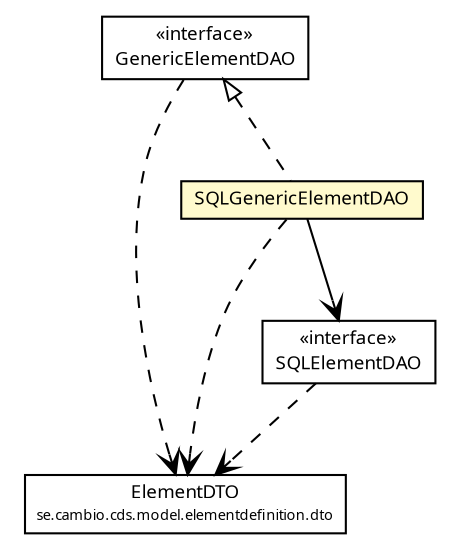 #!/usr/local/bin/dot
#
# Class diagram 
# Generated by UMLGraph version R5_6 (http://www.umlgraph.org/)
#

digraph G {
	edge [fontname="Trebuchet MS",fontsize=10,labelfontname="Trebuchet MS",labelfontsize=10];
	node [fontname="Trebuchet MS",fontsize=10,shape=plaintext];
	nodesep=0.25;
	ranksep=0.5;
	// se.cambio.cds.model.elementdefinition.dto.ElementDTO
	c305907 [label=<<table title="se.cambio.cds.model.elementdefinition.dto.ElementDTO" border="0" cellborder="1" cellspacing="0" cellpadding="2" port="p" href="../dto/ElementDTO.html">
		<tr><td><table border="0" cellspacing="0" cellpadding="1">
<tr><td align="center" balign="center"><font face="Trebuchet MS"> ElementDTO </font></td></tr>
<tr><td align="center" balign="center"><font face="Trebuchet MS" point-size="7.0"> se.cambio.cds.model.elementdefinition.dto </font></td></tr>
		</table></td></tr>
		</table>>, URL="../dto/ElementDTO.html", fontname="Trebuchet MS", fontcolor="black", fontsize=9.0];
	// se.cambio.cds.model.elementdefinition.dao.SQLGenericElementDAO
	c305971 [label=<<table title="se.cambio.cds.model.elementdefinition.dao.SQLGenericElementDAO" border="0" cellborder="1" cellspacing="0" cellpadding="2" port="p" bgcolor="lemonChiffon" href="./SQLGenericElementDAO.html">
		<tr><td><table border="0" cellspacing="0" cellpadding="1">
<tr><td align="center" balign="center"><font face="Trebuchet MS"> SQLGenericElementDAO </font></td></tr>
		</table></td></tr>
		</table>>, URL="./SQLGenericElementDAO.html", fontname="Trebuchet MS", fontcolor="black", fontsize=9.0];
	// se.cambio.cds.model.elementdefinition.dao.SQLElementDAO
	c305973 [label=<<table title="se.cambio.cds.model.elementdefinition.dao.SQLElementDAO" border="0" cellborder="1" cellspacing="0" cellpadding="2" port="p" href="./SQLElementDAO.html">
		<tr><td><table border="0" cellspacing="0" cellpadding="1">
<tr><td align="center" balign="center"> &#171;interface&#187; </td></tr>
<tr><td align="center" balign="center"><font face="Trebuchet MS"> SQLElementDAO </font></td></tr>
		</table></td></tr>
		</table>>, URL="./SQLElementDAO.html", fontname="Trebuchet MS", fontcolor="black", fontsize=9.0];
	// se.cambio.cds.model.elementdefinition.dao.GenericElementDAO
	c305975 [label=<<table title="se.cambio.cds.model.elementdefinition.dao.GenericElementDAO" border="0" cellborder="1" cellspacing="0" cellpadding="2" port="p" href="./GenericElementDAO.html">
		<tr><td><table border="0" cellspacing="0" cellpadding="1">
<tr><td align="center" balign="center"> &#171;interface&#187; </td></tr>
<tr><td align="center" balign="center"><font face="Trebuchet MS"> GenericElementDAO </font></td></tr>
		</table></td></tr>
		</table>>, URL="./GenericElementDAO.html", fontname="Trebuchet MS", fontcolor="black", fontsize=9.0];
	//se.cambio.cds.model.elementdefinition.dao.SQLGenericElementDAO implements se.cambio.cds.model.elementdefinition.dao.GenericElementDAO
	c305975:p -> c305971:p [dir=back,arrowtail=empty,style=dashed];
	// se.cambio.cds.model.elementdefinition.dao.SQLGenericElementDAO NAVASSOC se.cambio.cds.model.elementdefinition.dao.SQLElementDAO
	c305971:p -> c305973:p [taillabel="", label="", headlabel="", fontname="Trebuchet MS", fontcolor="black", fontsize=10.0, color="black", arrowhead=open];
	// se.cambio.cds.model.elementdefinition.dao.SQLGenericElementDAO DEPEND se.cambio.cds.model.elementdefinition.dto.ElementDTO
	c305971:p -> c305907:p [taillabel="", label="", headlabel="", fontname="Trebuchet MS", fontcolor="black", fontsize=10.0, color="black", arrowhead=open, style=dashed];
	// se.cambio.cds.model.elementdefinition.dao.SQLElementDAO DEPEND se.cambio.cds.model.elementdefinition.dto.ElementDTO
	c305973:p -> c305907:p [taillabel="", label="", headlabel="", fontname="Trebuchet MS", fontcolor="black", fontsize=10.0, color="black", arrowhead=open, style=dashed];
	// se.cambio.cds.model.elementdefinition.dao.GenericElementDAO DEPEND se.cambio.cds.model.elementdefinition.dto.ElementDTO
	c305975:p -> c305907:p [taillabel="", label="", headlabel="", fontname="Trebuchet MS", fontcolor="black", fontsize=10.0, color="black", arrowhead=open, style=dashed];
}

